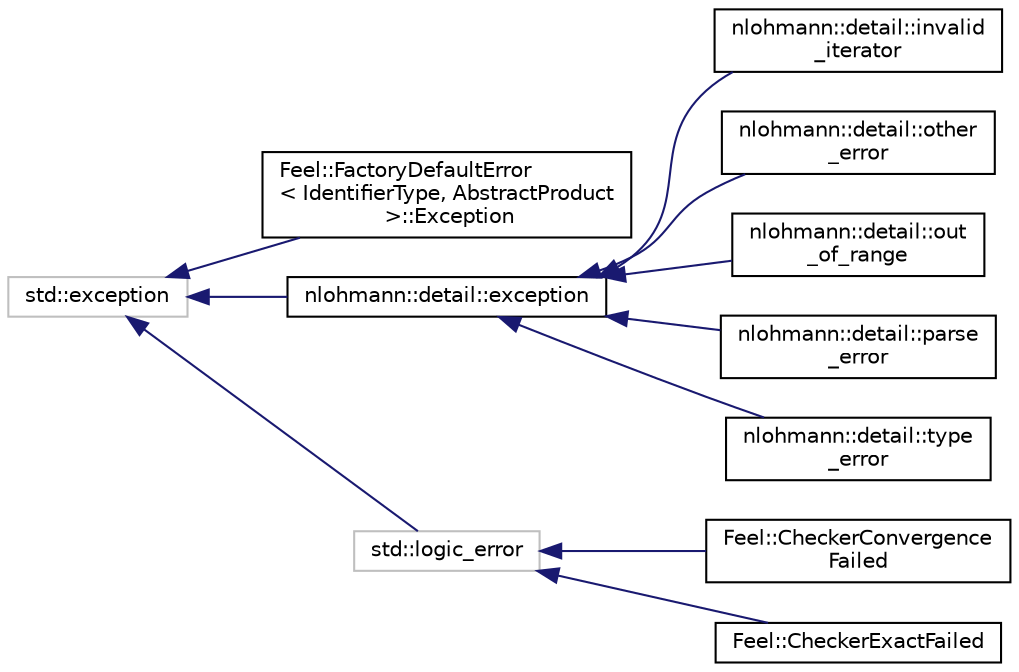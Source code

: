 digraph "Graphical Class Hierarchy"
{
 // LATEX_PDF_SIZE
  edge [fontname="Helvetica",fontsize="10",labelfontname="Helvetica",labelfontsize="10"];
  node [fontname="Helvetica",fontsize="10",shape=record];
  rankdir="LR";
  Node160 [label="std::exception",height=0.2,width=0.4,color="grey75", fillcolor="white", style="filled",tooltip="STL class."];
  Node160 -> Node0 [dir="back",color="midnightblue",fontsize="10",style="solid",fontname="Helvetica"];
  Node0 [label="Feel::FactoryDefaultError\l\< IdentifierType, AbstractProduct\l \>::Exception",height=0.2,width=0.4,color="black", fillcolor="white", style="filled",URL="$classFeel_1_1FactoryDefaultError_1_1Exception.html",tooltip=" "];
  Node160 -> Node162 [dir="back",color="midnightblue",fontsize="10",style="solid",fontname="Helvetica"];
  Node162 [label="nlohmann::detail::exception",height=0.2,width=0.4,color="black", fillcolor="white", style="filled",URL="$classnlohmann_1_1detail_1_1exception.html",tooltip="general exception of the basic_json class"];
  Node162 -> Node163 [dir="back",color="midnightblue",fontsize="10",style="solid",fontname="Helvetica"];
  Node163 [label="nlohmann::detail::invalid\l_iterator",height=0.2,width=0.4,color="black", fillcolor="white", style="filled",URL="$classnlohmann_1_1detail_1_1invalid__iterator.html",tooltip="exception indicating errors with iterators"];
  Node162 -> Node164 [dir="back",color="midnightblue",fontsize="10",style="solid",fontname="Helvetica"];
  Node164 [label="nlohmann::detail::other\l_error",height=0.2,width=0.4,color="black", fillcolor="white", style="filled",URL="$classnlohmann_1_1detail_1_1other__error.html",tooltip="exception indicating other library errors"];
  Node162 -> Node165 [dir="back",color="midnightblue",fontsize="10",style="solid",fontname="Helvetica"];
  Node165 [label="nlohmann::detail::out\l_of_range",height=0.2,width=0.4,color="black", fillcolor="white", style="filled",URL="$classnlohmann_1_1detail_1_1out__of__range.html",tooltip="exception indicating access out of the defined range"];
  Node162 -> Node166 [dir="back",color="midnightblue",fontsize="10",style="solid",fontname="Helvetica"];
  Node166 [label="nlohmann::detail::parse\l_error",height=0.2,width=0.4,color="black", fillcolor="white", style="filled",URL="$classnlohmann_1_1detail_1_1parse__error.html",tooltip="exception indicating a parse error"];
  Node162 -> Node167 [dir="back",color="midnightblue",fontsize="10",style="solid",fontname="Helvetica"];
  Node167 [label="nlohmann::detail::type\l_error",height=0.2,width=0.4,color="black", fillcolor="white", style="filled",URL="$classnlohmann_1_1detail_1_1type__error.html",tooltip="exception indicating executing a member function with a wrong type"];
  Node160 -> Node168 [dir="back",color="midnightblue",fontsize="10",style="solid",fontname="Helvetica"];
  Node168 [label="std::logic_error",height=0.2,width=0.4,color="grey75", fillcolor="white", style="filled",tooltip="STL class."];
  Node168 -> Node169 [dir="back",color="midnightblue",fontsize="10",style="solid",fontname="Helvetica"];
  Node169 [label="Feel::CheckerConvergence\lFailed",height=0.2,width=0.4,color="black", fillcolor="white", style="filled",URL="$structFeel_1_1CheckerConvergenceFailed.html",tooltip=" "];
  Node168 -> Node170 [dir="back",color="midnightblue",fontsize="10",style="solid",fontname="Helvetica"];
  Node170 [label="Feel::CheckerExactFailed",height=0.2,width=0.4,color="black", fillcolor="white", style="filled",URL="$structFeel_1_1CheckerExactFailed.html",tooltip=" "];
}
